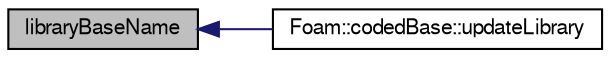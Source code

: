 digraph "libraryBaseName"
{
  bgcolor="transparent";
  edge [fontname="FreeSans",fontsize="10",labelfontname="FreeSans",labelfontsize="10"];
  node [fontname="FreeSans",fontsize="10",shape=record];
  rankdir="LR";
  Node558 [label="libraryBaseName",height=0.2,width=0.4,color="black", fillcolor="grey75", style="filled", fontcolor="black"];
  Node558 -> Node559 [dir="back",color="midnightblue",fontsize="10",style="solid",fontname="FreeSans"];
  Node559 [label="Foam::codedBase::updateLibrary",height=0.2,width=0.4,color="black",URL="$a26062.html#a56ccf84b4600da81a0cbf29a5825640d",tooltip="Update library as required. "];
}
